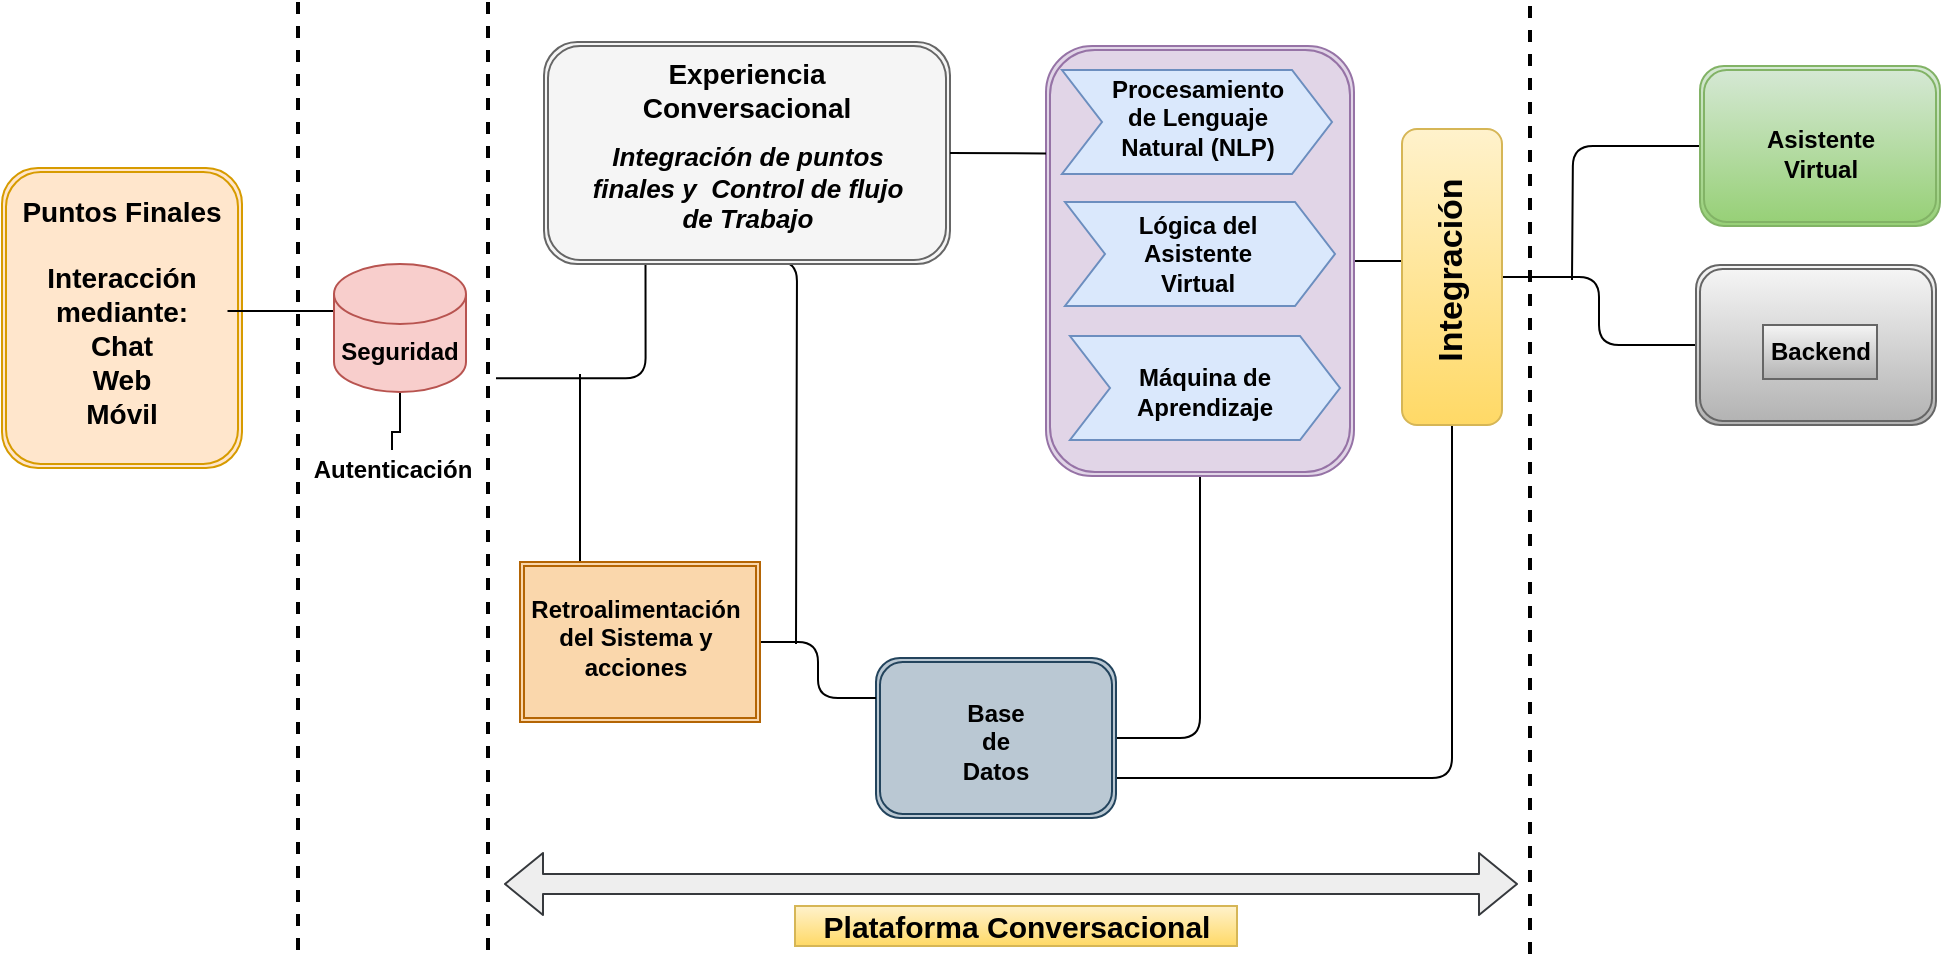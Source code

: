 <mxfile version="13.6.2" type="device"><diagram id="gjj-IDO01vF_4OTdIEnw" name="Página-1"><mxGraphModel dx="852" dy="534" grid="0" gridSize="10" guides="1" tooltips="1" connect="1" arrows="1" fold="1" page="1" pageScale="1" pageWidth="1169" pageHeight="827" math="0" shadow="0"><root><mxCell id="0"/><mxCell id="1" parent="0"/><mxCell id="PYQFfeBxLAxVINfaQby0-1" value="" style="shape=ext;double=1;rounded=1;whiteSpace=wrap;html=1;fillColor=#ffe6cc;strokeColor=#d79b00;" parent="1" vertex="1"><mxGeometry x="9" y="123" width="120" height="150" as="geometry"/></mxCell><mxCell id="PYQFfeBxLAxVINfaQby0-10" style="edgeStyle=orthogonalEdgeStyle;rounded=0;orthogonalLoop=1;jettySize=auto;html=1;entryX=0;entryY=0.367;entryDx=0;entryDy=0;entryPerimeter=0;endArrow=none;endFill=0;" parent="1" source="PYQFfeBxLAxVINfaQby0-2" target="PYQFfeBxLAxVINfaQby0-4" edge="1"><mxGeometry relative="1" as="geometry"/></mxCell><mxCell id="PYQFfeBxLAxVINfaQby0-2" value="&lt;b style=&quot;font-size: 14px&quot;&gt;Puntos Finales&lt;br&gt;&lt;br&gt;Interacción mediante:&lt;br&gt;Chat&lt;br&gt;Web&lt;br&gt;Móvil&lt;/b&gt;" style="text;html=1;strokeColor=none;fillColor=none;align=center;verticalAlign=middle;whiteSpace=wrap;rounded=0;" parent="1" vertex="1"><mxGeometry x="16.25" y="177" width="105.5" height="35" as="geometry"/></mxCell><mxCell id="PYQFfeBxLAxVINfaQby0-3" value="" style="line;strokeWidth=2;direction=south;html=1;dashed=1;" parent="1" vertex="1"><mxGeometry x="152" y="40" width="10" height="478" as="geometry"/></mxCell><mxCell id="PYQFfeBxLAxVINfaQby0-12" style="edgeStyle=orthogonalEdgeStyle;rounded=0;orthogonalLoop=1;jettySize=auto;html=1;entryX=0.5;entryY=0;entryDx=0;entryDy=0;endArrow=none;endFill=0;" parent="1" source="PYQFfeBxLAxVINfaQby0-4" target="PYQFfeBxLAxVINfaQby0-5" edge="1"><mxGeometry relative="1" as="geometry"/></mxCell><mxCell id="PYQFfeBxLAxVINfaQby0-4" value="" style="shape=cylinder2;whiteSpace=wrap;html=1;boundedLbl=1;backgroundOutline=1;size=15;fillColor=#f8cecc;strokeColor=#b85450;" parent="1" vertex="1"><mxGeometry x="175" y="171" width="66" height="64" as="geometry"/></mxCell><mxCell id="PYQFfeBxLAxVINfaQby0-5" value="&lt;b&gt;Autenticación&lt;/b&gt;" style="text;html=1;strokeColor=none;fillColor=none;align=center;verticalAlign=middle;whiteSpace=wrap;rounded=0;" parent="1" vertex="1"><mxGeometry x="185.5" y="264" width="37" height="20" as="geometry"/></mxCell><mxCell id="PYQFfeBxLAxVINfaQby0-8" value="&lt;b&gt;Seguridad&lt;/b&gt;" style="text;html=1;strokeColor=none;fillColor=none;align=center;verticalAlign=middle;whiteSpace=wrap;rounded=0;" parent="1" vertex="1"><mxGeometry x="188" y="205" width="40" height="20" as="geometry"/></mxCell><mxCell id="PYQFfeBxLAxVINfaQby0-9" value="" style="line;strokeWidth=2;direction=south;html=1;dashed=1;" parent="1" vertex="1"><mxGeometry x="247" y="40" width="10" height="475" as="geometry"/></mxCell><mxCell id="PYQFfeBxLAxVINfaQby0-31" style="edgeStyle=orthogonalEdgeStyle;rounded=1;orthogonalLoop=1;jettySize=auto;html=1;exitX=0.25;exitY=1;exitDx=0;exitDy=0;endArrow=none;endFill=0;entryX=0.396;entryY=0.1;entryDx=0;entryDy=0;entryPerimeter=0;" parent="1" source="PYQFfeBxLAxVINfaQby0-13" target="PYQFfeBxLAxVINfaQby0-9" edge="1"><mxGeometry relative="1" as="geometry"/></mxCell><mxCell id="PYQFfeBxLAxVINfaQby0-36" style="edgeStyle=orthogonalEdgeStyle;rounded=1;orthogonalLoop=1;jettySize=auto;html=1;exitX=0.5;exitY=1;exitDx=0;exitDy=0;endArrow=none;endFill=0;" parent="1" edge="1"><mxGeometry relative="1" as="geometry"><mxPoint x="381.5" y="169" as="sourcePoint"/><mxPoint x="406" y="361" as="targetPoint"/></mxGeometry></mxCell><mxCell id="PYQFfeBxLAxVINfaQby0-13" value="" style="shape=ext;double=1;rounded=1;whiteSpace=wrap;html=1;fillColor=#f5f5f5;strokeColor=#666666;fontColor=#333333;" parent="1" vertex="1"><mxGeometry x="280" y="60" width="203" height="111" as="geometry"/></mxCell><mxCell id="PYQFfeBxLAxVINfaQby0-14" value="&lt;b&gt;&lt;font style=&quot;font-size: 14px&quot;&gt;Experiencia Conversacional&lt;/font&gt;&lt;/b&gt;" style="text;html=1;strokeColor=none;fillColor=none;align=center;verticalAlign=middle;whiteSpace=wrap;rounded=0;" parent="1" vertex="1"><mxGeometry x="317" y="74" width="129" height="20" as="geometry"/></mxCell><mxCell id="PYQFfeBxLAxVINfaQby0-15" value="&lt;h4&gt;&lt;b&gt;&lt;i&gt;&lt;font style=&quot;font-size: 13px&quot;&gt;Integración de puntos finales y&amp;nbsp; Control de flujo de Trabajo&lt;/font&gt;&lt;/i&gt;&lt;/b&gt;&lt;/h4&gt;" style="text;html=1;strokeColor=none;fillColor=none;align=center;verticalAlign=middle;whiteSpace=wrap;rounded=0;" parent="1" vertex="1"><mxGeometry x="294" y="123" width="176" height="20" as="geometry"/></mxCell><mxCell id="PYQFfeBxLAxVINfaQby0-37" style="edgeStyle=orthogonalEdgeStyle;rounded=1;orthogonalLoop=1;jettySize=auto;html=1;exitX=0.5;exitY=1;exitDx=0;exitDy=0;entryX=1;entryY=0.5;entryDx=0;entryDy=0;endArrow=none;endFill=0;" parent="1" source="PYQFfeBxLAxVINfaQby0-16" target="PYQFfeBxLAxVINfaQby0-33" edge="1"><mxGeometry relative="1" as="geometry"/></mxCell><mxCell id="PYQFfeBxLAxVINfaQby0-56" style="edgeStyle=orthogonalEdgeStyle;rounded=1;orthogonalLoop=1;jettySize=auto;html=1;exitX=1;exitY=0.5;exitDx=0;exitDy=0;entryX=0;entryY=0.449;entryDx=0;entryDy=0;entryPerimeter=0;endArrow=none;endFill=0;" parent="1" source="PYQFfeBxLAxVINfaQby0-16" target="PYQFfeBxLAxVINfaQby0-53" edge="1"><mxGeometry relative="1" as="geometry"/></mxCell><mxCell id="PYQFfeBxLAxVINfaQby0-16" value="" style="shape=ext;double=1;rounded=1;whiteSpace=wrap;html=1;fillColor=#e1d5e7;strokeColor=#9673a6;" parent="1" vertex="1"><mxGeometry x="531" y="62" width="154" height="215" as="geometry"/></mxCell><mxCell id="PYQFfeBxLAxVINfaQby0-18" value="" style="shape=step;perimeter=stepPerimeter;whiteSpace=wrap;html=1;fixedSize=1;rounded=0;strokeColor=#6c8ebf;fillColor=#dae8fc;" parent="1" vertex="1"><mxGeometry x="539" y="74" width="135" height="52" as="geometry"/></mxCell><mxCell id="PYQFfeBxLAxVINfaQby0-19" value="&lt;b&gt;Procesamiento de Lenguaje Natural (NLP)&lt;/b&gt;" style="text;html=1;strokeColor=none;align=center;verticalAlign=middle;whiteSpace=wrap;rounded=0;" parent="1" vertex="1"><mxGeometry x="586.5" y="88" width="40" height="20" as="geometry"/></mxCell><mxCell id="PYQFfeBxLAxVINfaQby0-23" value="" style="shape=step;perimeter=stepPerimeter;whiteSpace=wrap;html=1;fixedSize=1;rounded=0;strokeColor=#6c8ebf;fillColor=#dae8fc;" parent="1" vertex="1"><mxGeometry x="540.5" y="140" width="135" height="52" as="geometry"/></mxCell><mxCell id="PYQFfeBxLAxVINfaQby0-24" value="&lt;b&gt;Lógica del Asistente Virtual&lt;/b&gt;" style="text;html=1;strokeColor=none;align=center;verticalAlign=middle;whiteSpace=wrap;rounded=0;" parent="1" vertex="1"><mxGeometry x="575.5" y="156" width="62" height="20" as="geometry"/></mxCell><mxCell id="PYQFfeBxLAxVINfaQby0-25" value="" style="shape=step;perimeter=stepPerimeter;whiteSpace=wrap;html=1;fixedSize=1;rounded=0;strokeColor=#6c8ebf;fillColor=#dae8fc;" parent="1" vertex="1"><mxGeometry x="543" y="207" width="135" height="52" as="geometry"/></mxCell><mxCell id="PYQFfeBxLAxVINfaQby0-26" value="&lt;b&gt;Máquina de Aprendizaje&lt;/b&gt;" style="text;html=1;strokeColor=none;align=center;verticalAlign=middle;whiteSpace=wrap;rounded=0;" parent="1" vertex="1"><mxGeometry x="585" y="225" width="51" height="20" as="geometry"/></mxCell><mxCell id="PYQFfeBxLAxVINfaQby0-28" value="" style="endArrow=none;html=1;entryX=0;entryY=0.25;entryDx=0;entryDy=0;exitX=1;exitY=0.5;exitDx=0;exitDy=0;" parent="1" source="PYQFfeBxLAxVINfaQby0-13" target="PYQFfeBxLAxVINfaQby0-16" edge="1"><mxGeometry width="50" height="50" relative="1" as="geometry"><mxPoint x="496" y="148" as="sourcePoint"/><mxPoint x="546" y="98" as="targetPoint"/></mxGeometry></mxCell><mxCell id="PYQFfeBxLAxVINfaQby0-59" style="edgeStyle=orthogonalEdgeStyle;rounded=1;orthogonalLoop=1;jettySize=auto;html=1;exitX=1;exitY=0.75;exitDx=0;exitDy=0;entryX=0.5;entryY=1;entryDx=0;entryDy=0;endArrow=none;endFill=0;" parent="1" source="PYQFfeBxLAxVINfaQby0-33" target="PYQFfeBxLAxVINfaQby0-53" edge="1"><mxGeometry relative="1" as="geometry"/></mxCell><mxCell id="PYQFfeBxLAxVINfaQby0-33" value="" style="shape=ext;double=1;rounded=1;whiteSpace=wrap;html=1;fillColor=#bac8d3;strokeColor=#23445d;" parent="1" vertex="1"><mxGeometry x="446" y="368" width="120" height="80" as="geometry"/></mxCell><mxCell id="PYQFfeBxLAxVINfaQby0-34" value="&lt;b&gt;Base de Datos&lt;/b&gt;" style="text;html=1;strokeColor=none;fillColor=none;align=center;verticalAlign=middle;whiteSpace=wrap;rounded=0;" parent="1" vertex="1"><mxGeometry x="486" y="400" width="40" height="20" as="geometry"/></mxCell><mxCell id="PYQFfeBxLAxVINfaQby0-41" style="edgeStyle=orthogonalEdgeStyle;rounded=1;orthogonalLoop=1;jettySize=auto;html=1;exitX=1;exitY=0.5;exitDx=0;exitDy=0;entryX=0;entryY=0.25;entryDx=0;entryDy=0;endArrow=none;endFill=0;" parent="1" source="PYQFfeBxLAxVINfaQby0-38" target="PYQFfeBxLAxVINfaQby0-33" edge="1"><mxGeometry relative="1" as="geometry"/></mxCell><mxCell id="PYQFfeBxLAxVINfaQby0-43" style="edgeStyle=orthogonalEdgeStyle;rounded=1;orthogonalLoop=1;jettySize=auto;html=1;exitX=0.25;exitY=0;exitDx=0;exitDy=0;endArrow=none;endFill=0;" parent="1" source="PYQFfeBxLAxVINfaQby0-38" edge="1"><mxGeometry relative="1" as="geometry"><mxPoint x="298" y="226" as="targetPoint"/></mxGeometry></mxCell><mxCell id="PYQFfeBxLAxVINfaQby0-38" value="" style="shape=ext;double=1;rounded=0;whiteSpace=wrap;html=1;strokeColor=#b46504;fillColor=#fad7ac;" parent="1" vertex="1"><mxGeometry x="268" y="320" width="120" height="80" as="geometry"/></mxCell><mxCell id="PYQFfeBxLAxVINfaQby0-40" value="&lt;b&gt;Retroalimentación del Sistema y acciones&lt;/b&gt;" style="text;html=1;strokeColor=none;fillColor=none;align=center;verticalAlign=middle;whiteSpace=wrap;rounded=0;" parent="1" vertex="1"><mxGeometry x="306" y="348" width="40" height="20" as="geometry"/></mxCell><mxCell id="PYQFfeBxLAxVINfaQby0-44" value="" style="line;strokeWidth=2;direction=south;html=1;dashed=1;" parent="1" vertex="1"><mxGeometry x="768" y="42" width="10" height="475" as="geometry"/></mxCell><mxCell id="PYQFfeBxLAxVINfaQby0-60" style="edgeStyle=orthogonalEdgeStyle;rounded=1;orthogonalLoop=1;jettySize=auto;html=1;exitX=0;exitY=0.5;exitDx=0;exitDy=0;endArrow=none;endFill=0;" parent="1" source="PYQFfeBxLAxVINfaQby0-45" edge="1"><mxGeometry relative="1" as="geometry"><mxPoint x="794" y="179" as="targetPoint"/></mxGeometry></mxCell><mxCell id="PYQFfeBxLAxVINfaQby0-45" value="" style="shape=ext;double=1;rounded=1;whiteSpace=wrap;html=1;strokeColor=#82b366;fillColor=#d5e8d4;gradientColor=#97d077;" parent="1" vertex="1"><mxGeometry x="858" y="72" width="120" height="80" as="geometry"/></mxCell><mxCell id="PYQFfeBxLAxVINfaQby0-46" value="&lt;b&gt;Asistente Virtual&lt;/b&gt;" style="text;html=1;fillColor=none;align=center;verticalAlign=middle;whiteSpace=wrap;rounded=0;" parent="1" vertex="1"><mxGeometry x="889.5" y="102" width="57" height="27" as="geometry"/></mxCell><mxCell id="PYQFfeBxLAxVINfaQby0-58" style="edgeStyle=orthogonalEdgeStyle;rounded=1;orthogonalLoop=1;jettySize=auto;html=1;exitX=0;exitY=0.5;exitDx=0;exitDy=0;endArrow=none;endFill=0;" parent="1" source="PYQFfeBxLAxVINfaQby0-49" target="PYQFfeBxLAxVINfaQby0-53" edge="1"><mxGeometry relative="1" as="geometry"/></mxCell><mxCell id="PYQFfeBxLAxVINfaQby0-49" value="" style="shape=ext;double=1;rounded=1;whiteSpace=wrap;html=1;strokeColor=#666666;fillColor=#f5f5f5;gradientColor=#b3b3b3;" parent="1" vertex="1"><mxGeometry x="856" y="171.5" width="120" height="80" as="geometry"/></mxCell><mxCell id="PYQFfeBxLAxVINfaQby0-50" value="&lt;b&gt;Backend&lt;/b&gt;" style="text;html=1;strokeColor=#666666;fillColor=#f5f5f5;align=center;verticalAlign=middle;whiteSpace=wrap;rounded=0;gradientColor=#b3b3b3;" parent="1" vertex="1"><mxGeometry x="889.5" y="201.5" width="57" height="27" as="geometry"/></mxCell><mxCell id="PYQFfeBxLAxVINfaQby0-53" value="" style="rounded=1;whiteSpace=wrap;html=1;strokeColor=#d6b656;fillColor=#fff2cc;gradientColor=#ffd966;" parent="1" vertex="1"><mxGeometry x="709" y="103.5" width="50" height="148" as="geometry"/></mxCell><mxCell id="PYQFfeBxLAxVINfaQby0-54" value="&lt;b&gt;&lt;font style=&quot;font-size: 17px&quot;&gt;Integración&lt;/font&gt;&lt;/b&gt;" style="text;html=1;strokeColor=none;fillColor=none;align=center;verticalAlign=middle;whiteSpace=wrap;rounded=0;rotation=-90;" parent="1" vertex="1"><mxGeometry x="703" y="157.25" width="62" height="33.5" as="geometry"/></mxCell><mxCell id="PYQFfeBxLAxVINfaQby0-55" style="edgeStyle=orthogonalEdgeStyle;rounded=1;orthogonalLoop=1;jettySize=auto;html=1;exitX=0.5;exitY=1;exitDx=0;exitDy=0;endArrow=none;endFill=0;" parent="1" source="PYQFfeBxLAxVINfaQby0-53" target="PYQFfeBxLAxVINfaQby0-53" edge="1"><mxGeometry relative="1" as="geometry"/></mxCell><mxCell id="tzXySYnKaoUgg5gjClgl-1" value="" style="shape=flexArrow;endArrow=classic;startArrow=classic;html=1;fillColor=#eeeeee;strokeColor=#36393d;" parent="1" edge="1"><mxGeometry width="50" height="50" relative="1" as="geometry"><mxPoint x="260" y="481" as="sourcePoint"/><mxPoint x="767" y="481" as="targetPoint"/></mxGeometry></mxCell><mxCell id="tzXySYnKaoUgg5gjClgl-2" value="&lt;b&gt;&lt;font style=&quot;font-size: 15px&quot;&gt;Plataforma Conversacional&lt;/font&gt;&lt;/b&gt;" style="text;html=1;strokeColor=#d6b656;fillColor=#fff2cc;align=center;verticalAlign=middle;whiteSpace=wrap;rounded=0;gradientColor=#ffd966;" parent="1" vertex="1"><mxGeometry x="405.5" y="492" width="221" height="20" as="geometry"/></mxCell></root></mxGraphModel></diagram></mxfile>